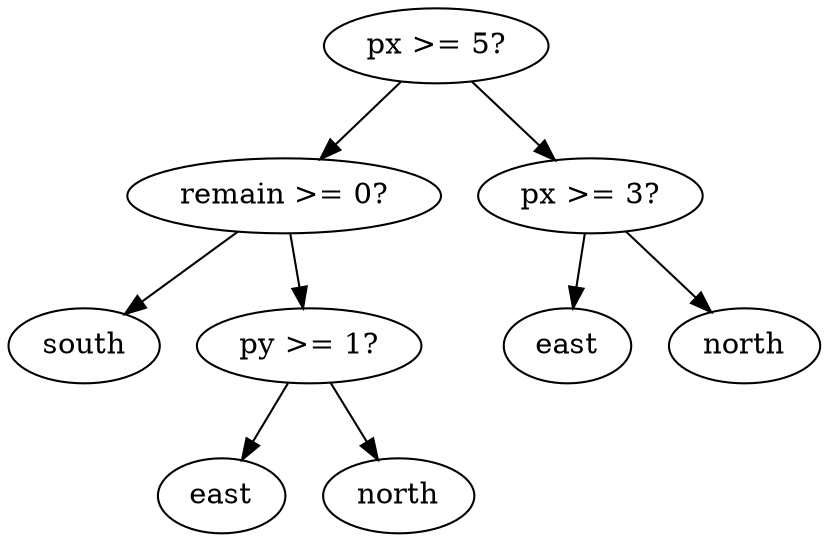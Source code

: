 digraph tree {
    "0x0" [label="px >= 5?"];
    "0x1" [label="remain >= 0?"];
    "0x2" [label="south"];
    "0x3" [label="py >= 1?"];
    "0x4" [label="east"];
    "0x5" [label="north"];
    "0x6" [label="px >= 3?"];
    "0x7" [label="east"];
    "0x8" [label="north"];
    "0x0" -> "0x1";
    "0x0" -> "0x6";
    "0x1" -> "0x2";
    "0x1" -> "0x3";
    "0x3" -> "0x4";
    "0x3" -> "0x5";
    "0x6" -> "0x7";
    "0x6" -> "0x8";
}
